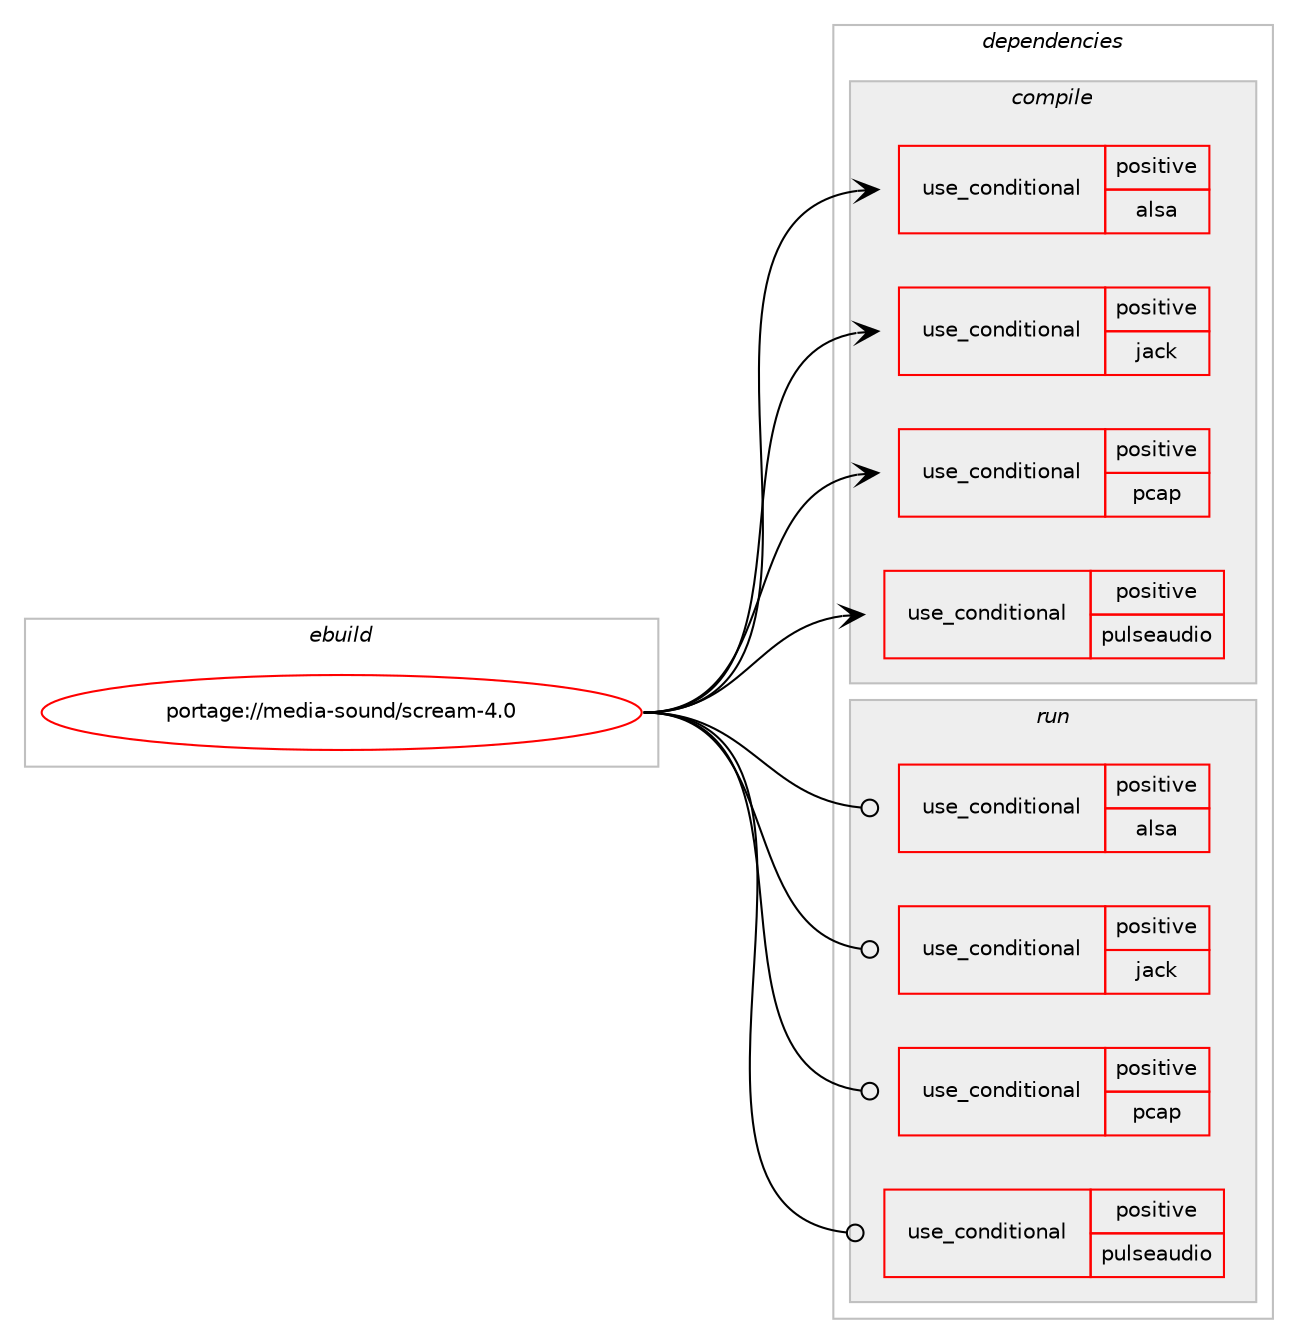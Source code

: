 digraph prolog {

# *************
# Graph options
# *************

newrank=true;
concentrate=true;
compound=true;
graph [rankdir=LR,fontname=Helvetica,fontsize=10,ranksep=1.5];#, ranksep=2.5, nodesep=0.2];
edge  [arrowhead=vee];
node  [fontname=Helvetica,fontsize=10];

# **********
# The ebuild
# **********

subgraph cluster_leftcol {
color=gray;
rank=same;
label=<<i>ebuild</i>>;
id [label="portage://media-sound/scream-4.0", color=red, width=4, href="../media-sound/scream-4.0.svg"];
}

# ****************
# The dependencies
# ****************

subgraph cluster_midcol {
color=gray;
label=<<i>dependencies</i>>;
subgraph cluster_compile {
fillcolor="#eeeeee";
style=filled;
label=<<i>compile</i>>;
subgraph cond79596 {
dependency165478 [label=<<TABLE BORDER="0" CELLBORDER="1" CELLSPACING="0" CELLPADDING="4"><TR><TD ROWSPAN="3" CELLPADDING="10">use_conditional</TD></TR><TR><TD>positive</TD></TR><TR><TD>alsa</TD></TR></TABLE>>, shape=none, color=red];
# *** BEGIN UNKNOWN DEPENDENCY TYPE (TODO) ***
# dependency165478 -> package_dependency(portage://media-sound/scream-4.0,install,no,media-libs,alsa-lib,none,[,,],[],[])
# *** END UNKNOWN DEPENDENCY TYPE (TODO) ***

}
id:e -> dependency165478:w [weight=20,style="solid",arrowhead="vee"];
subgraph cond79597 {
dependency165479 [label=<<TABLE BORDER="0" CELLBORDER="1" CELLSPACING="0" CELLPADDING="4"><TR><TD ROWSPAN="3" CELLPADDING="10">use_conditional</TD></TR><TR><TD>positive</TD></TR><TR><TD>jack</TD></TR></TABLE>>, shape=none, color=red];
# *** BEGIN UNKNOWN DEPENDENCY TYPE (TODO) ***
# dependency165479 -> package_dependency(portage://media-sound/scream-4.0,install,no,media-libs,soxr,none,[,,],[],[])
# *** END UNKNOWN DEPENDENCY TYPE (TODO) ***

# *** BEGIN UNKNOWN DEPENDENCY TYPE (TODO) ***
# dependency165479 -> package_dependency(portage://media-sound/scream-4.0,install,no,virtual,jack,none,[,,],[],[])
# *** END UNKNOWN DEPENDENCY TYPE (TODO) ***

}
id:e -> dependency165479:w [weight=20,style="solid",arrowhead="vee"];
subgraph cond79598 {
dependency165480 [label=<<TABLE BORDER="0" CELLBORDER="1" CELLSPACING="0" CELLPADDING="4"><TR><TD ROWSPAN="3" CELLPADDING="10">use_conditional</TD></TR><TR><TD>positive</TD></TR><TR><TD>pcap</TD></TR></TABLE>>, shape=none, color=red];
# *** BEGIN UNKNOWN DEPENDENCY TYPE (TODO) ***
# dependency165480 -> package_dependency(portage://media-sound/scream-4.0,install,no,net-libs,libpcap,none,[,,],[],[])
# *** END UNKNOWN DEPENDENCY TYPE (TODO) ***

}
id:e -> dependency165480:w [weight=20,style="solid",arrowhead="vee"];
subgraph cond79599 {
dependency165481 [label=<<TABLE BORDER="0" CELLBORDER="1" CELLSPACING="0" CELLPADDING="4"><TR><TD ROWSPAN="3" CELLPADDING="10">use_conditional</TD></TR><TR><TD>positive</TD></TR><TR><TD>pulseaudio</TD></TR></TABLE>>, shape=none, color=red];
# *** BEGIN UNKNOWN DEPENDENCY TYPE (TODO) ***
# dependency165481 -> package_dependency(portage://media-sound/scream-4.0,install,no,media-sound,pulseaudio,none,[,,],[],[])
# *** END UNKNOWN DEPENDENCY TYPE (TODO) ***

}
id:e -> dependency165481:w [weight=20,style="solid",arrowhead="vee"];
}
subgraph cluster_compileandrun {
fillcolor="#eeeeee";
style=filled;
label=<<i>compile and run</i>>;
}
subgraph cluster_run {
fillcolor="#eeeeee";
style=filled;
label=<<i>run</i>>;
subgraph cond79600 {
dependency165482 [label=<<TABLE BORDER="0" CELLBORDER="1" CELLSPACING="0" CELLPADDING="4"><TR><TD ROWSPAN="3" CELLPADDING="10">use_conditional</TD></TR><TR><TD>positive</TD></TR><TR><TD>alsa</TD></TR></TABLE>>, shape=none, color=red];
# *** BEGIN UNKNOWN DEPENDENCY TYPE (TODO) ***
# dependency165482 -> package_dependency(portage://media-sound/scream-4.0,run,no,media-libs,alsa-lib,none,[,,],[],[])
# *** END UNKNOWN DEPENDENCY TYPE (TODO) ***

}
id:e -> dependency165482:w [weight=20,style="solid",arrowhead="odot"];
subgraph cond79601 {
dependency165483 [label=<<TABLE BORDER="0" CELLBORDER="1" CELLSPACING="0" CELLPADDING="4"><TR><TD ROWSPAN="3" CELLPADDING="10">use_conditional</TD></TR><TR><TD>positive</TD></TR><TR><TD>jack</TD></TR></TABLE>>, shape=none, color=red];
# *** BEGIN UNKNOWN DEPENDENCY TYPE (TODO) ***
# dependency165483 -> package_dependency(portage://media-sound/scream-4.0,run,no,media-libs,soxr,none,[,,],[],[])
# *** END UNKNOWN DEPENDENCY TYPE (TODO) ***

# *** BEGIN UNKNOWN DEPENDENCY TYPE (TODO) ***
# dependency165483 -> package_dependency(portage://media-sound/scream-4.0,run,no,virtual,jack,none,[,,],[],[])
# *** END UNKNOWN DEPENDENCY TYPE (TODO) ***

}
id:e -> dependency165483:w [weight=20,style="solid",arrowhead="odot"];
subgraph cond79602 {
dependency165484 [label=<<TABLE BORDER="0" CELLBORDER="1" CELLSPACING="0" CELLPADDING="4"><TR><TD ROWSPAN="3" CELLPADDING="10">use_conditional</TD></TR><TR><TD>positive</TD></TR><TR><TD>pcap</TD></TR></TABLE>>, shape=none, color=red];
# *** BEGIN UNKNOWN DEPENDENCY TYPE (TODO) ***
# dependency165484 -> package_dependency(portage://media-sound/scream-4.0,run,no,net-libs,libpcap,none,[,,],[],[])
# *** END UNKNOWN DEPENDENCY TYPE (TODO) ***

}
id:e -> dependency165484:w [weight=20,style="solid",arrowhead="odot"];
subgraph cond79603 {
dependency165485 [label=<<TABLE BORDER="0" CELLBORDER="1" CELLSPACING="0" CELLPADDING="4"><TR><TD ROWSPAN="3" CELLPADDING="10">use_conditional</TD></TR><TR><TD>positive</TD></TR><TR><TD>pulseaudio</TD></TR></TABLE>>, shape=none, color=red];
# *** BEGIN UNKNOWN DEPENDENCY TYPE (TODO) ***
# dependency165485 -> package_dependency(portage://media-sound/scream-4.0,run,no,media-sound,pulseaudio,none,[,,],[],[])
# *** END UNKNOWN DEPENDENCY TYPE (TODO) ***

}
id:e -> dependency165485:w [weight=20,style="solid",arrowhead="odot"];
}
}

# **************
# The candidates
# **************

subgraph cluster_choices {
rank=same;
color=gray;
label=<<i>candidates</i>>;

}

}
